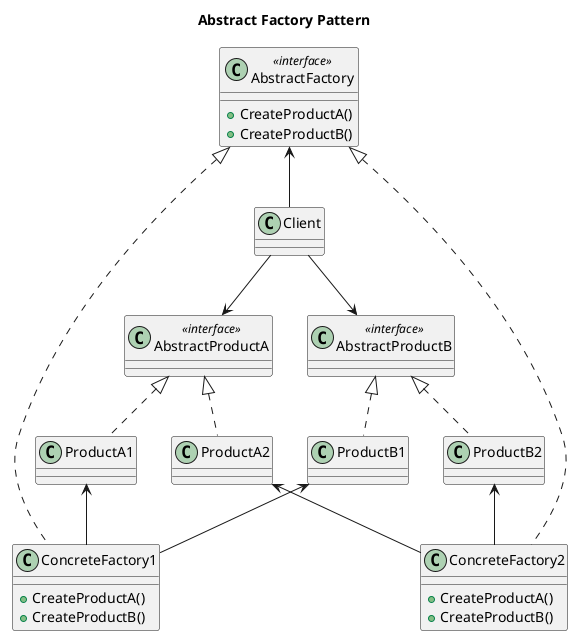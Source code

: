 ' Copyright (c) Microsoft Corporation. All rights reserved.
' Licensed under the MIT License.
@startuml

title Abstract Factory Pattern

class AbstractFactory <<interface>> {
    +CreateProductA()
    +CreateProductB()
}

class ConcreteFactory1 {
    +CreateProductA()
    +CreateProductB()
}

class ConcreteFactory2 {
    +CreateProductA()
    +CreateProductB()
}

class AbstractProductA <<interface>>
class ProductA2
class ProductA1

class AbstractProductB <<interface>>
class ProductB1
class ProductB2

class Client

AbstractFactory <-- Client

Client --> AbstractProductA
Client --> AbstractProductB

AbstractFactory <|.. ConcreteFactory1
AbstractFactory <|.. ConcreteFactory2

AbstractProductA <|.. ProductA1
AbstractProductA <|.. ProductA2
AbstractProductB <|.. ProductB1
AbstractProductB <|.. ProductB2

ProductA1 <-- ConcreteFactory1
ProductB1 <-- ConcreteFactory1
ProductA2 <-- ConcreteFactory2
ProductB2 <-- ConcreteFactory2

@enduml
